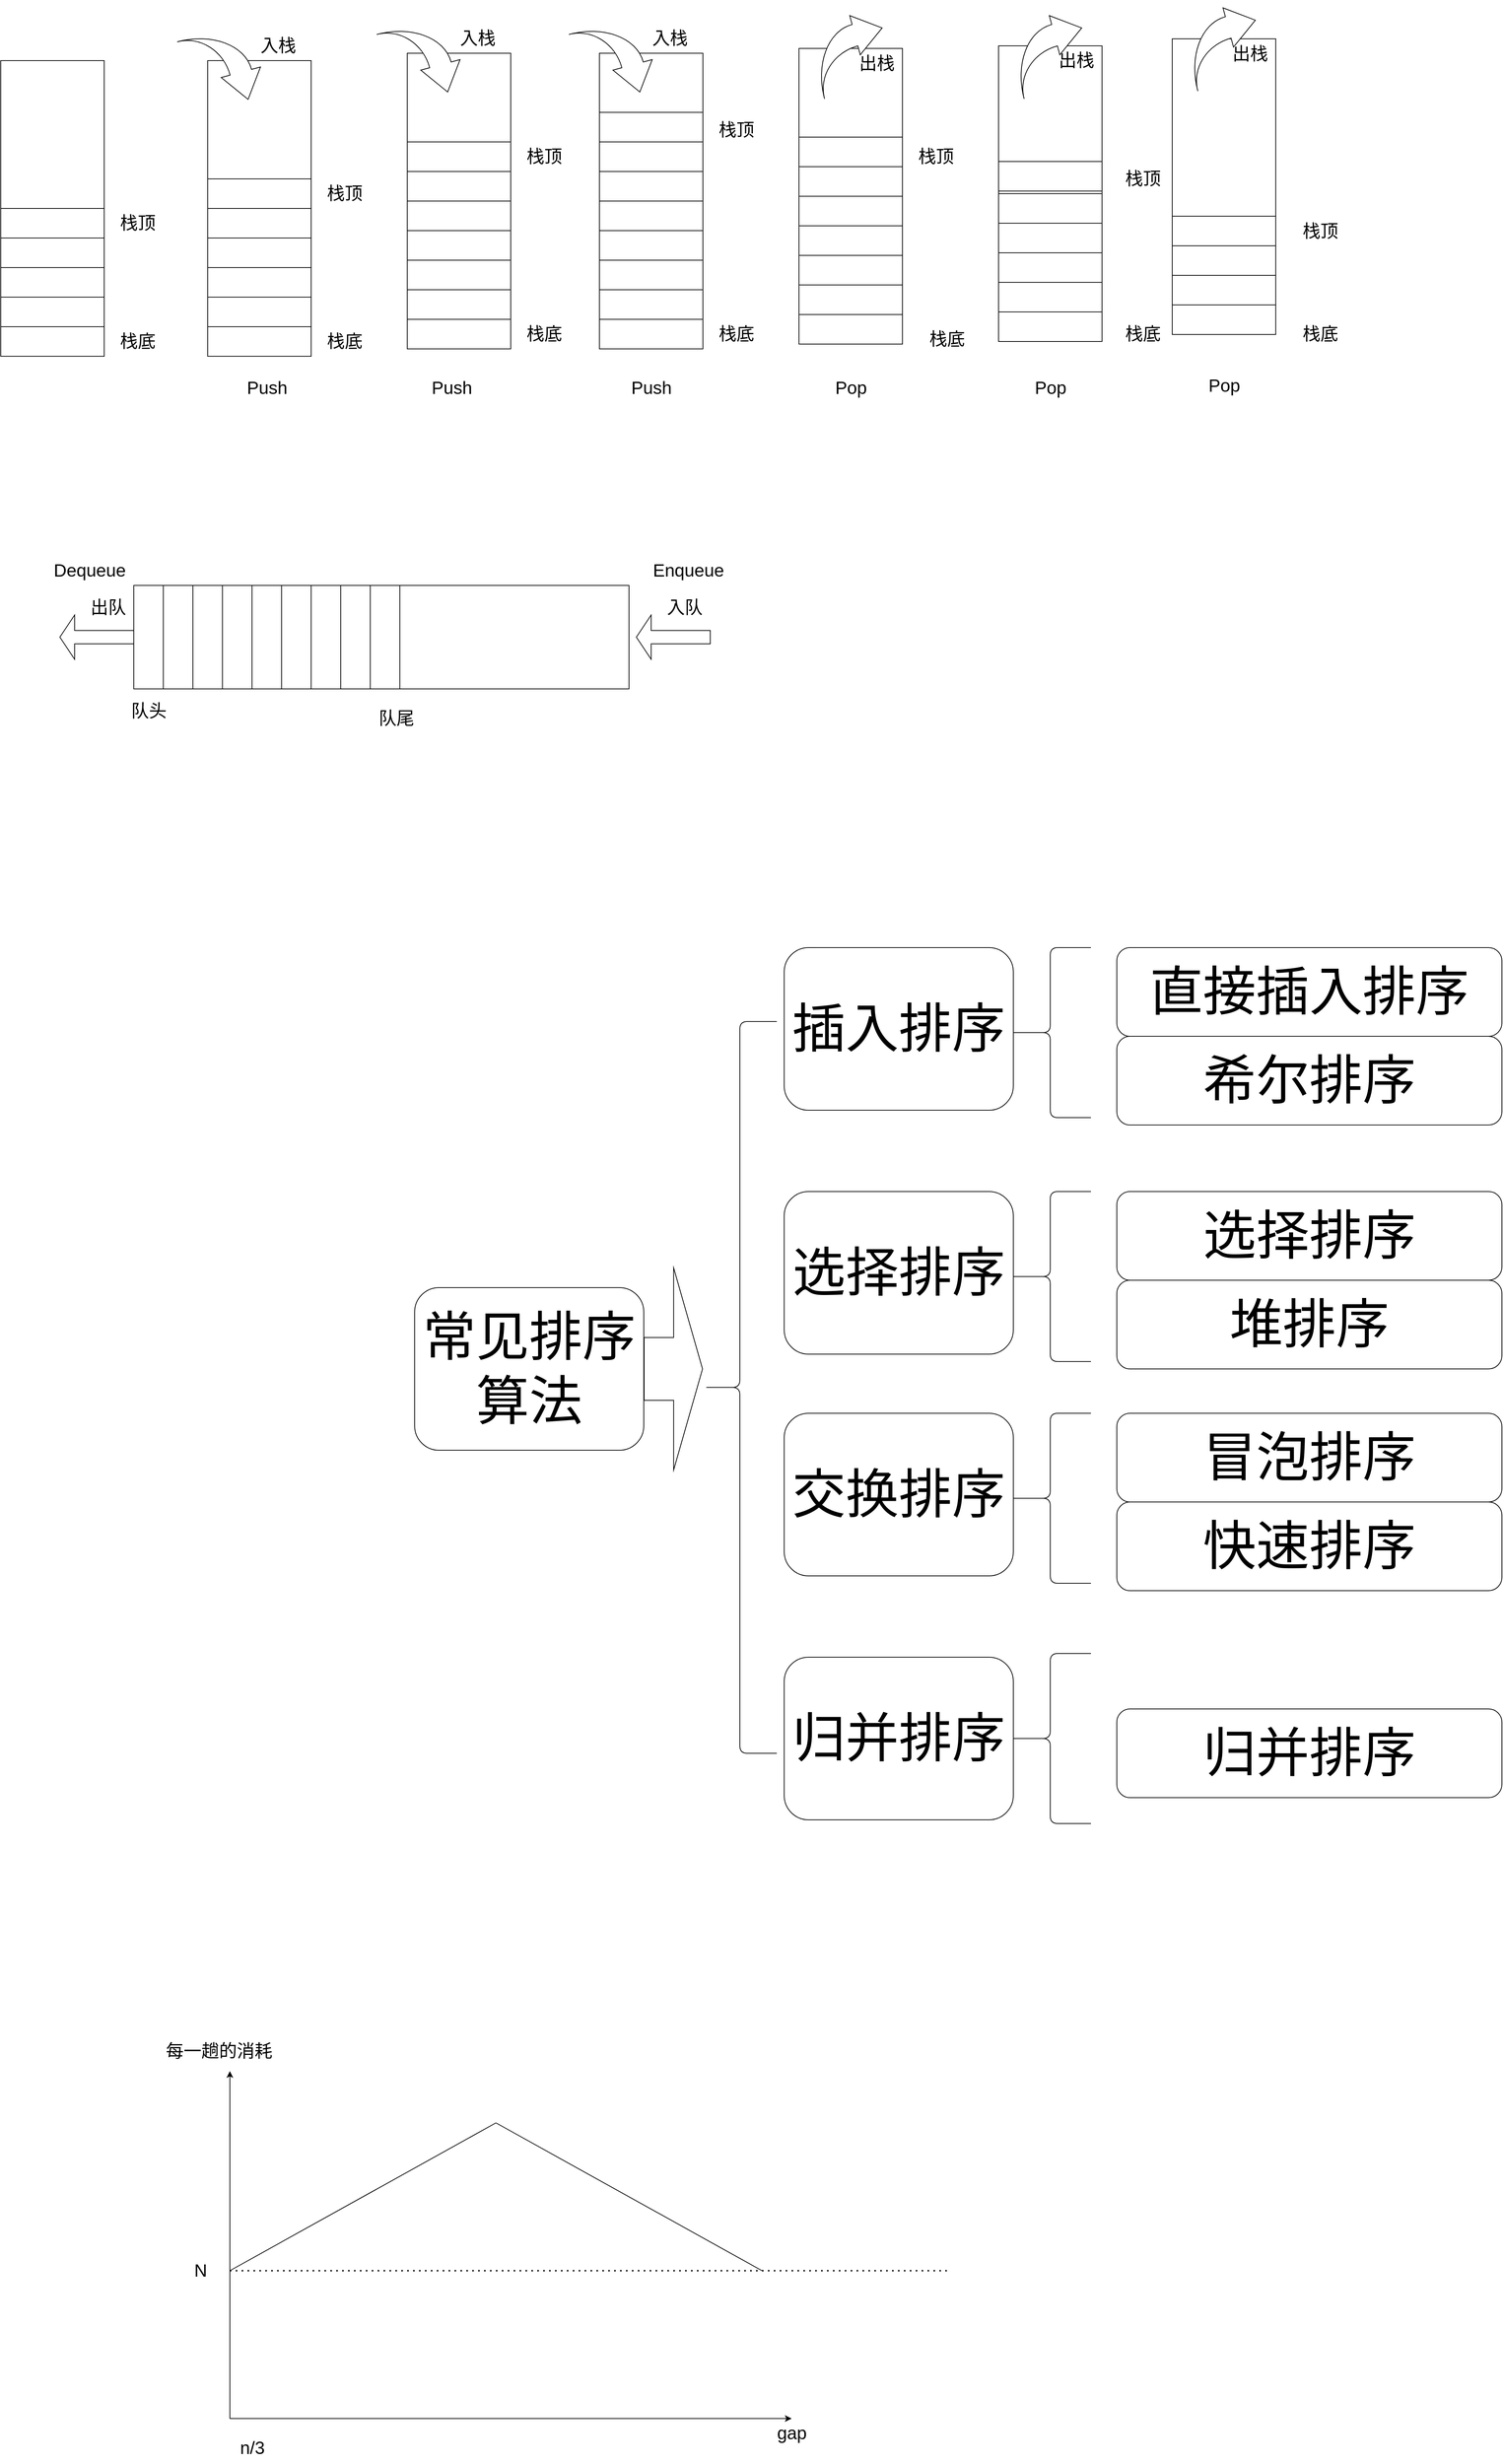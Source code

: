 <mxfile version="24.4.8" type="device">
  <diagram name="第 1 页" id="BZMuGqoI7VH7rGd2U8c3">
    <mxGraphModel dx="1296" dy="953" grid="1" gridSize="10" guides="1" tooltips="1" connect="1" arrows="1" fold="1" page="1" pageScale="1" pageWidth="3300" pageHeight="4681" math="0" shadow="0">
      <root>
        <mxCell id="0" />
        <mxCell id="1" parent="0" />
        <mxCell id="l2PJl8eyPoyv5ziFQWxU-7" value="" style="rounded=0;whiteSpace=wrap;html=1;" parent="1" vertex="1">
          <mxGeometry x="130" y="210" width="140" height="400" as="geometry" />
        </mxCell>
        <mxCell id="l2PJl8eyPoyv5ziFQWxU-8" value="" style="rounded=0;whiteSpace=wrap;html=1;" parent="1" vertex="1">
          <mxGeometry x="130" y="570" width="140" height="40" as="geometry" />
        </mxCell>
        <mxCell id="l2PJl8eyPoyv5ziFQWxU-9" value="" style="rounded=0;whiteSpace=wrap;html=1;" parent="1" vertex="1">
          <mxGeometry x="130" y="490" width="140" height="40" as="geometry" />
        </mxCell>
        <mxCell id="l2PJl8eyPoyv5ziFQWxU-10" value="" style="rounded=0;whiteSpace=wrap;html=1;" parent="1" vertex="1">
          <mxGeometry x="130" y="410" width="140" height="40" as="geometry" />
        </mxCell>
        <mxCell id="l2PJl8eyPoyv5ziFQWxU-12" value="&lt;font style=&quot;font-size: 24px;&quot;&gt;栈底&lt;/font&gt;" style="text;html=1;align=center;verticalAlign=middle;resizable=0;points=[];autosize=1;strokeColor=none;fillColor=none;" parent="1" vertex="1">
          <mxGeometry x="280" y="570" width="70" height="40" as="geometry" />
        </mxCell>
        <mxCell id="l2PJl8eyPoyv5ziFQWxU-13" value="&lt;font style=&quot;font-size: 24px;&quot;&gt;栈顶&lt;/font&gt;" style="text;html=1;align=center;verticalAlign=middle;resizable=0;points=[];autosize=1;strokeColor=none;fillColor=none;" parent="1" vertex="1">
          <mxGeometry x="280" y="410" width="70" height="40" as="geometry" />
        </mxCell>
        <mxCell id="l2PJl8eyPoyv5ziFQWxU-14" value="" style="rounded=0;whiteSpace=wrap;html=1;" parent="1" vertex="1">
          <mxGeometry x="410" y="210" width="140" height="400" as="geometry" />
        </mxCell>
        <mxCell id="l2PJl8eyPoyv5ziFQWxU-15" value="" style="rounded=0;whiteSpace=wrap;html=1;" parent="1" vertex="1">
          <mxGeometry x="410" y="570" width="140" height="40" as="geometry" />
        </mxCell>
        <mxCell id="l2PJl8eyPoyv5ziFQWxU-16" value="" style="rounded=0;whiteSpace=wrap;html=1;" parent="1" vertex="1">
          <mxGeometry x="410" y="490" width="140" height="40" as="geometry" />
        </mxCell>
        <mxCell id="l2PJl8eyPoyv5ziFQWxU-17" value="" style="rounded=0;whiteSpace=wrap;html=1;" parent="1" vertex="1">
          <mxGeometry x="410" y="410" width="140" height="40" as="geometry" />
        </mxCell>
        <mxCell id="l2PJl8eyPoyv5ziFQWxU-19" value="&lt;font style=&quot;font-size: 24px;&quot;&gt;栈底&lt;/font&gt;" style="text;html=1;align=center;verticalAlign=middle;resizable=0;points=[];autosize=1;strokeColor=none;fillColor=none;" parent="1" vertex="1">
          <mxGeometry x="560" y="570" width="70" height="40" as="geometry" />
        </mxCell>
        <mxCell id="l2PJl8eyPoyv5ziFQWxU-20" value="&lt;font style=&quot;font-size: 24px;&quot;&gt;栈顶&lt;/font&gt;" style="text;html=1;align=center;verticalAlign=middle;resizable=0;points=[];autosize=1;strokeColor=none;fillColor=none;" parent="1" vertex="1">
          <mxGeometry x="560" y="370" width="70" height="40" as="geometry" />
        </mxCell>
        <mxCell id="l2PJl8eyPoyv5ziFQWxU-21" value="" style="rounded=0;whiteSpace=wrap;html=1;" parent="1" vertex="1">
          <mxGeometry x="1210" y="193.5" width="140" height="400" as="geometry" />
        </mxCell>
        <mxCell id="l2PJl8eyPoyv5ziFQWxU-22" value="" style="rounded=0;whiteSpace=wrap;html=1;" parent="1" vertex="1">
          <mxGeometry x="1210" y="553.5" width="140" height="40" as="geometry" />
        </mxCell>
        <mxCell id="l2PJl8eyPoyv5ziFQWxU-23" value="" style="rounded=0;whiteSpace=wrap;html=1;" parent="1" vertex="1">
          <mxGeometry x="1210" y="473.5" width="140" height="40" as="geometry" />
        </mxCell>
        <mxCell id="l2PJl8eyPoyv5ziFQWxU-24" value="" style="rounded=0;whiteSpace=wrap;html=1;" parent="1" vertex="1">
          <mxGeometry x="1210" y="393.5" width="140" height="40" as="geometry" />
        </mxCell>
        <mxCell id="l2PJl8eyPoyv5ziFQWxU-26" value="&lt;font style=&quot;font-size: 24px;&quot;&gt;栈底&lt;/font&gt;" style="text;html=1;align=center;verticalAlign=middle;resizable=0;points=[];autosize=1;strokeColor=none;fillColor=none;" parent="1" vertex="1">
          <mxGeometry x="1375" y="566.5" width="70" height="40" as="geometry" />
        </mxCell>
        <mxCell id="l2PJl8eyPoyv5ziFQWxU-27" value="&lt;font style=&quot;font-size: 24px;&quot;&gt;栈顶&lt;/font&gt;" style="text;html=1;align=center;verticalAlign=middle;resizable=0;points=[];autosize=1;strokeColor=none;fillColor=none;" parent="1" vertex="1">
          <mxGeometry x="1360" y="320" width="70" height="40" as="geometry" />
        </mxCell>
        <mxCell id="l2PJl8eyPoyv5ziFQWxU-28" value="" style="rounded=0;whiteSpace=wrap;html=1;" parent="1" vertex="1">
          <mxGeometry x="410" y="370" width="140" height="40" as="geometry" />
        </mxCell>
        <mxCell id="l2PJl8eyPoyv5ziFQWxU-31" value="" style="html=1;shadow=0;dashed=0;align=center;verticalAlign=middle;shape=mxgraph.arrows2.jumpInArrow;dy=15;dx=38;arrowHead=55;rotation=75;" parent="1" vertex="1">
          <mxGeometry x="380" y="170" width="100" height="100" as="geometry" />
        </mxCell>
        <mxCell id="l2PJl8eyPoyv5ziFQWxU-32" value="&lt;font style=&quot;font-size: 24px;&quot;&gt;入栈&lt;/font&gt;" style="text;html=1;align=center;verticalAlign=middle;resizable=0;points=[];autosize=1;strokeColor=none;fillColor=none;" parent="1" vertex="1">
          <mxGeometry x="470" y="170" width="70" height="40" as="geometry" />
        </mxCell>
        <mxCell id="l2PJl8eyPoyv5ziFQWxU-34" value="&lt;font style=&quot;font-size: 24px;&quot;&gt;出栈&lt;/font&gt;" style="text;html=1;align=center;verticalAlign=middle;resizable=0;points=[];autosize=1;strokeColor=none;fillColor=none;" parent="1" vertex="1">
          <mxGeometry x="1280" y="193.5" width="70" height="40" as="geometry" />
        </mxCell>
        <mxCell id="l2PJl8eyPoyv5ziFQWxU-35" value="" style="rounded=0;whiteSpace=wrap;html=1;" parent="1" vertex="1">
          <mxGeometry x="680" y="200" width="140" height="400" as="geometry" />
        </mxCell>
        <mxCell id="l2PJl8eyPoyv5ziFQWxU-36" value="" style="rounded=0;whiteSpace=wrap;html=1;" parent="1" vertex="1">
          <mxGeometry x="680" y="560" width="140" height="40" as="geometry" />
        </mxCell>
        <mxCell id="l2PJl8eyPoyv5ziFQWxU-37" value="" style="rounded=0;whiteSpace=wrap;html=1;" parent="1" vertex="1">
          <mxGeometry x="680" y="480" width="140" height="40" as="geometry" />
        </mxCell>
        <mxCell id="l2PJl8eyPoyv5ziFQWxU-38" value="" style="rounded=0;whiteSpace=wrap;html=1;" parent="1" vertex="1">
          <mxGeometry x="680" y="400" width="140" height="40" as="geometry" />
        </mxCell>
        <mxCell id="l2PJl8eyPoyv5ziFQWxU-39" value="&lt;font style=&quot;font-size: 24px;&quot;&gt;栈底&lt;/font&gt;" style="text;html=1;align=center;verticalAlign=middle;resizable=0;points=[];autosize=1;strokeColor=none;fillColor=none;" parent="1" vertex="1">
          <mxGeometry x="830" y="560" width="70" height="40" as="geometry" />
        </mxCell>
        <mxCell id="l2PJl8eyPoyv5ziFQWxU-40" value="&lt;font style=&quot;font-size: 24px;&quot;&gt;栈顶&lt;/font&gt;" style="text;html=1;align=center;verticalAlign=middle;resizable=0;points=[];autosize=1;strokeColor=none;fillColor=none;" parent="1" vertex="1">
          <mxGeometry x="830" y="320" width="70" height="40" as="geometry" />
        </mxCell>
        <mxCell id="l2PJl8eyPoyv5ziFQWxU-41" value="" style="rounded=0;whiteSpace=wrap;html=1;" parent="1" vertex="1">
          <mxGeometry x="680" y="360" width="140" height="40" as="geometry" />
        </mxCell>
        <mxCell id="l2PJl8eyPoyv5ziFQWxU-42" value="" style="html=1;shadow=0;dashed=0;align=center;verticalAlign=middle;shape=mxgraph.arrows2.jumpInArrow;dy=15;dx=38;arrowHead=55;rotation=75;" parent="1" vertex="1">
          <mxGeometry x="650" y="160" width="100" height="100" as="geometry" />
        </mxCell>
        <mxCell id="l2PJl8eyPoyv5ziFQWxU-43" value="&lt;font style=&quot;font-size: 24px;&quot;&gt;入栈&lt;/font&gt;" style="text;html=1;align=center;verticalAlign=middle;resizable=0;points=[];autosize=1;strokeColor=none;fillColor=none;" parent="1" vertex="1">
          <mxGeometry x="740" y="160" width="70" height="40" as="geometry" />
        </mxCell>
        <mxCell id="l2PJl8eyPoyv5ziFQWxU-44" value="" style="rounded=0;whiteSpace=wrap;html=1;" parent="1" vertex="1">
          <mxGeometry x="940" y="200" width="140" height="400" as="geometry" />
        </mxCell>
        <mxCell id="l2PJl8eyPoyv5ziFQWxU-45" value="" style="rounded=0;whiteSpace=wrap;html=1;" parent="1" vertex="1">
          <mxGeometry x="940" y="560" width="140" height="40" as="geometry" />
        </mxCell>
        <mxCell id="l2PJl8eyPoyv5ziFQWxU-46" value="" style="rounded=0;whiteSpace=wrap;html=1;" parent="1" vertex="1">
          <mxGeometry x="940" y="480" width="140" height="40" as="geometry" />
        </mxCell>
        <mxCell id="l2PJl8eyPoyv5ziFQWxU-47" value="" style="rounded=0;whiteSpace=wrap;html=1;" parent="1" vertex="1">
          <mxGeometry x="940" y="400" width="140" height="40" as="geometry" />
        </mxCell>
        <mxCell id="l2PJl8eyPoyv5ziFQWxU-48" value="&lt;font style=&quot;font-size: 24px;&quot;&gt;栈底&lt;/font&gt;" style="text;html=1;align=center;verticalAlign=middle;resizable=0;points=[];autosize=1;strokeColor=none;fillColor=none;" parent="1" vertex="1">
          <mxGeometry x="1090" y="560" width="70" height="40" as="geometry" />
        </mxCell>
        <mxCell id="l2PJl8eyPoyv5ziFQWxU-49" value="&lt;font style=&quot;font-size: 24px;&quot;&gt;栈顶&lt;/font&gt;" style="text;html=1;align=center;verticalAlign=middle;resizable=0;points=[];autosize=1;strokeColor=none;fillColor=none;" parent="1" vertex="1">
          <mxGeometry x="1090" y="283.5" width="70" height="40" as="geometry" />
        </mxCell>
        <mxCell id="l2PJl8eyPoyv5ziFQWxU-50" value="" style="rounded=0;whiteSpace=wrap;html=1;" parent="1" vertex="1">
          <mxGeometry x="940" y="360" width="140" height="40" as="geometry" />
        </mxCell>
        <mxCell id="l2PJl8eyPoyv5ziFQWxU-51" value="" style="html=1;shadow=0;dashed=0;align=center;verticalAlign=middle;shape=mxgraph.arrows2.jumpInArrow;dy=15;dx=38;arrowHead=55;rotation=75;" parent="1" vertex="1">
          <mxGeometry x="910" y="160" width="100" height="100" as="geometry" />
        </mxCell>
        <mxCell id="l2PJl8eyPoyv5ziFQWxU-52" value="&lt;font style=&quot;font-size: 24px;&quot;&gt;入栈&lt;/font&gt;" style="text;html=1;align=center;verticalAlign=middle;resizable=0;points=[];autosize=1;strokeColor=none;fillColor=none;" parent="1" vertex="1">
          <mxGeometry x="1000" y="160" width="70" height="40" as="geometry" />
        </mxCell>
        <mxCell id="l2PJl8eyPoyv5ziFQWxU-53" value="" style="rounded=0;whiteSpace=wrap;html=1;" parent="1" vertex="1">
          <mxGeometry x="680" y="320" width="140" height="40" as="geometry" />
        </mxCell>
        <mxCell id="l2PJl8eyPoyv5ziFQWxU-54" value="" style="rounded=0;whiteSpace=wrap;html=1;" parent="1" vertex="1">
          <mxGeometry x="940" y="320" width="140" height="40" as="geometry" />
        </mxCell>
        <mxCell id="l2PJl8eyPoyv5ziFQWxU-55" value="" style="rounded=0;whiteSpace=wrap;html=1;" parent="1" vertex="1">
          <mxGeometry x="940" y="280" width="140" height="40" as="geometry" />
        </mxCell>
        <mxCell id="l2PJl8eyPoyv5ziFQWxU-56" value="" style="rounded=0;whiteSpace=wrap;html=1;" parent="1" vertex="1">
          <mxGeometry x="1480" y="190" width="140" height="400" as="geometry" />
        </mxCell>
        <mxCell id="l2PJl8eyPoyv5ziFQWxU-57" value="" style="rounded=0;whiteSpace=wrap;html=1;" parent="1" vertex="1">
          <mxGeometry x="1480" y="550" width="140" height="40" as="geometry" />
        </mxCell>
        <mxCell id="l2PJl8eyPoyv5ziFQWxU-58" value="" style="rounded=0;whiteSpace=wrap;html=1;" parent="1" vertex="1">
          <mxGeometry x="1480" y="470" width="140" height="40" as="geometry" />
        </mxCell>
        <mxCell id="l2PJl8eyPoyv5ziFQWxU-59" value="" style="rounded=0;whiteSpace=wrap;html=1;" parent="1" vertex="1">
          <mxGeometry x="1480" y="390" width="140" height="40" as="geometry" />
        </mxCell>
        <mxCell id="l2PJl8eyPoyv5ziFQWxU-60" value="&lt;font style=&quot;font-size: 24px;&quot;&gt;栈底&lt;/font&gt;" style="text;html=1;align=center;verticalAlign=middle;resizable=0;points=[];autosize=1;strokeColor=none;fillColor=none;" parent="1" vertex="1">
          <mxGeometry x="1640" y="560" width="70" height="40" as="geometry" />
        </mxCell>
        <mxCell id="l2PJl8eyPoyv5ziFQWxU-61" value="&lt;font style=&quot;font-size: 24px;&quot;&gt;栈顶&lt;/font&gt;" style="text;html=1;align=center;verticalAlign=middle;resizable=0;points=[];autosize=1;strokeColor=none;fillColor=none;" parent="1" vertex="1">
          <mxGeometry x="1640" y="350" width="70" height="40" as="geometry" />
        </mxCell>
        <mxCell id="l2PJl8eyPoyv5ziFQWxU-62" value="&lt;font style=&quot;font-size: 24px;&quot;&gt;出栈&lt;/font&gt;" style="text;html=1;align=center;verticalAlign=middle;resizable=0;points=[];autosize=1;strokeColor=none;fillColor=none;" parent="1" vertex="1">
          <mxGeometry x="1550" y="190" width="70" height="40" as="geometry" />
        </mxCell>
        <mxCell id="l2PJl8eyPoyv5ziFQWxU-63" value="" style="rounded=0;whiteSpace=wrap;html=1;" parent="1" vertex="1">
          <mxGeometry x="1715" y="180.5" width="140" height="400" as="geometry" />
        </mxCell>
        <mxCell id="l2PJl8eyPoyv5ziFQWxU-64" value="" style="rounded=0;whiteSpace=wrap;html=1;" parent="1" vertex="1">
          <mxGeometry x="1715" y="540.5" width="140" height="40" as="geometry" />
        </mxCell>
        <mxCell id="l2PJl8eyPoyv5ziFQWxU-65" value="" style="rounded=0;whiteSpace=wrap;html=1;" parent="1" vertex="1">
          <mxGeometry x="1715" y="460.5" width="140" height="40" as="geometry" />
        </mxCell>
        <mxCell id="l2PJl8eyPoyv5ziFQWxU-67" value="&lt;font style=&quot;font-size: 24px;&quot;&gt;栈底&lt;/font&gt;" style="text;html=1;align=center;verticalAlign=middle;resizable=0;points=[];autosize=1;strokeColor=none;fillColor=none;" parent="1" vertex="1">
          <mxGeometry x="1880" y="560" width="70" height="40" as="geometry" />
        </mxCell>
        <mxCell id="l2PJl8eyPoyv5ziFQWxU-68" value="&lt;font style=&quot;font-size: 24px;&quot;&gt;栈顶&lt;/font&gt;" style="text;html=1;align=center;verticalAlign=middle;resizable=0;points=[];autosize=1;strokeColor=none;fillColor=none;" parent="1" vertex="1">
          <mxGeometry x="1880" y="420.5" width="70" height="40" as="geometry" />
        </mxCell>
        <mxCell id="l2PJl8eyPoyv5ziFQWxU-69" value="&lt;font style=&quot;font-size: 24px;&quot;&gt;出栈&lt;/font&gt;" style="text;html=1;align=center;verticalAlign=middle;resizable=0;points=[];autosize=1;strokeColor=none;fillColor=none;" parent="1" vertex="1">
          <mxGeometry x="1785" y="180.5" width="70" height="40" as="geometry" />
        </mxCell>
        <mxCell id="l2PJl8eyPoyv5ziFQWxU-70" value="" style="html=1;shadow=0;dashed=0;align=center;verticalAlign=middle;shape=mxgraph.arrows2.jumpInArrow;dy=15;dx=38;arrowHead=55;rotation=-15;" parent="1" vertex="1">
          <mxGeometry x="1230" y="150.5" width="100" height="100" as="geometry" />
        </mxCell>
        <mxCell id="l2PJl8eyPoyv5ziFQWxU-71" value="" style="rounded=0;whiteSpace=wrap;html=1;" parent="1" vertex="1">
          <mxGeometry x="1210" y="353.5" width="140" height="40" as="geometry" />
        </mxCell>
        <mxCell id="l2PJl8eyPoyv5ziFQWxU-72" value="" style="rounded=0;whiteSpace=wrap;html=1;" parent="1" vertex="1">
          <mxGeometry x="1210" y="313.5" width="140" height="40" as="geometry" />
        </mxCell>
        <mxCell id="l2PJl8eyPoyv5ziFQWxU-73" value="" style="rounded=0;whiteSpace=wrap;html=1;" parent="1" vertex="1">
          <mxGeometry x="1480" y="346.5" width="140" height="40" as="geometry" />
        </mxCell>
        <mxCell id="l2PJl8eyPoyv5ziFQWxU-74" value="" style="rounded=0;whiteSpace=wrap;html=1;" parent="1" vertex="1">
          <mxGeometry x="1715" y="420.5" width="140" height="40" as="geometry" />
        </mxCell>
        <mxCell id="l2PJl8eyPoyv5ziFQWxU-75" value="&lt;font style=&quot;font-size: 24px;&quot;&gt;Push&lt;/font&gt;" style="text;html=1;align=center;verticalAlign=middle;resizable=0;points=[];autosize=1;strokeColor=none;fillColor=none;" parent="1" vertex="1">
          <mxGeometry x="700" y="633" width="80" height="40" as="geometry" />
        </mxCell>
        <mxCell id="l2PJl8eyPoyv5ziFQWxU-76" value="&lt;font style=&quot;font-size: 24px;&quot;&gt;Pop&lt;/font&gt;" style="text;html=1;align=center;verticalAlign=middle;resizable=0;points=[];autosize=1;strokeColor=none;fillColor=none;" parent="1" vertex="1">
          <mxGeometry x="1245" y="633" width="70" height="40" as="geometry" />
        </mxCell>
        <mxCell id="l2PJl8eyPoyv5ziFQWxU-77" value="&lt;font style=&quot;font-size: 24px;&quot;&gt;Push&lt;/font&gt;" style="text;html=1;align=center;verticalAlign=middle;resizable=0;points=[];autosize=1;strokeColor=none;fillColor=none;" parent="1" vertex="1">
          <mxGeometry x="970" y="633" width="80" height="40" as="geometry" />
        </mxCell>
        <mxCell id="l2PJl8eyPoyv5ziFQWxU-78" value="&lt;font style=&quot;font-size: 24px;&quot;&gt;Push&lt;/font&gt;" style="text;html=1;align=center;verticalAlign=middle;resizable=0;points=[];autosize=1;strokeColor=none;fillColor=none;" parent="1" vertex="1">
          <mxGeometry x="450" y="633" width="80" height="40" as="geometry" />
        </mxCell>
        <mxCell id="l2PJl8eyPoyv5ziFQWxU-79" value="&lt;font style=&quot;font-size: 24px;&quot;&gt;Pop&lt;/font&gt;" style="text;html=1;align=center;verticalAlign=middle;resizable=0;points=[];autosize=1;strokeColor=none;fillColor=none;" parent="1" vertex="1">
          <mxGeometry x="1515" y="633" width="70" height="40" as="geometry" />
        </mxCell>
        <mxCell id="l2PJl8eyPoyv5ziFQWxU-80" value="&lt;font style=&quot;font-size: 24px;&quot;&gt;Pop&lt;/font&gt;" style="text;html=1;align=center;verticalAlign=middle;resizable=0;points=[];autosize=1;strokeColor=none;fillColor=none;" parent="1" vertex="1">
          <mxGeometry x="1750" y="630" width="70" height="40" as="geometry" />
        </mxCell>
        <mxCell id="l2PJl8eyPoyv5ziFQWxU-81" value="" style="html=1;shadow=0;dashed=0;align=center;verticalAlign=middle;shape=mxgraph.arrows2.jumpInArrow;dy=15;dx=38;arrowHead=55;rotation=-15;" parent="1" vertex="1">
          <mxGeometry x="1500" y="150.5" width="100" height="100" as="geometry" />
        </mxCell>
        <mxCell id="l2PJl8eyPoyv5ziFQWxU-83" value="" style="html=1;shadow=0;dashed=0;align=center;verticalAlign=middle;shape=mxgraph.arrows2.jumpInArrow;dy=15;dx=38;arrowHead=55;rotation=-15;" parent="1" vertex="1">
          <mxGeometry x="1735" y="140" width="100" height="100" as="geometry" />
        </mxCell>
        <mxCell id="l2PJl8eyPoyv5ziFQWxU-84" value="" style="rounded=0;whiteSpace=wrap;html=1;" parent="1" vertex="1">
          <mxGeometry x="310" y="920" width="670" height="140" as="geometry" />
        </mxCell>
        <mxCell id="l2PJl8eyPoyv5ziFQWxU-85" value="" style="rounded=0;whiteSpace=wrap;html=1;" parent="1" vertex="1">
          <mxGeometry x="310" y="920" width="40" height="140" as="geometry" />
        </mxCell>
        <mxCell id="l2PJl8eyPoyv5ziFQWxU-86" value="" style="rounded=0;whiteSpace=wrap;html=1;" parent="1" vertex="1">
          <mxGeometry x="390" y="920" width="40" height="140" as="geometry" />
        </mxCell>
        <mxCell id="l2PJl8eyPoyv5ziFQWxU-87" value="" style="rounded=0;whiteSpace=wrap;html=1;" parent="1" vertex="1">
          <mxGeometry x="470" y="920" width="40" height="140" as="geometry" />
        </mxCell>
        <mxCell id="l2PJl8eyPoyv5ziFQWxU-88" value="" style="rounded=0;whiteSpace=wrap;html=1;" parent="1" vertex="1">
          <mxGeometry x="550" y="920" width="40" height="140" as="geometry" />
        </mxCell>
        <mxCell id="l2PJl8eyPoyv5ziFQWxU-90" value="" style="shape=singleArrow;direction=west;whiteSpace=wrap;html=1;" parent="1" vertex="1">
          <mxGeometry x="990" y="960" width="100" height="60" as="geometry" />
        </mxCell>
        <mxCell id="l2PJl8eyPoyv5ziFQWxU-91" value="" style="shape=singleArrow;direction=west;whiteSpace=wrap;html=1;" parent="1" vertex="1">
          <mxGeometry x="210" y="960" width="100" height="60" as="geometry" />
        </mxCell>
        <mxCell id="l2PJl8eyPoyv5ziFQWxU-92" value="&lt;span style=&quot;font-size: 24px;&quot;&gt;出队&lt;/span&gt;" style="text;html=1;align=center;verticalAlign=middle;resizable=0;points=[];autosize=1;strokeColor=none;fillColor=none;" parent="1" vertex="1">
          <mxGeometry x="240" y="930" width="70" height="40" as="geometry" />
        </mxCell>
        <mxCell id="l2PJl8eyPoyv5ziFQWxU-93" value="&lt;span style=&quot;font-size: 24px;&quot;&gt;入队&lt;/span&gt;" style="text;html=1;align=center;verticalAlign=middle;resizable=0;points=[];autosize=1;strokeColor=none;fillColor=none;" parent="1" vertex="1">
          <mxGeometry x="1020" y="930" width="70" height="40" as="geometry" />
        </mxCell>
        <mxCell id="l2PJl8eyPoyv5ziFQWxU-94" value="&lt;font style=&quot;font-size: 24px;&quot;&gt;Dequeue&lt;/font&gt;" style="text;html=1;align=center;verticalAlign=middle;resizable=0;points=[];autosize=1;strokeColor=none;fillColor=none;" parent="1" vertex="1">
          <mxGeometry x="190" y="880" width="120" height="40" as="geometry" />
        </mxCell>
        <mxCell id="l2PJl8eyPoyv5ziFQWxU-95" value="&lt;font style=&quot;font-size: 24px;&quot;&gt;Enqueue&lt;/font&gt;" style="text;html=1;align=center;verticalAlign=middle;resizable=0;points=[];autosize=1;strokeColor=none;fillColor=none;" parent="1" vertex="1">
          <mxGeometry x="1000" y="880" width="120" height="40" as="geometry" />
        </mxCell>
        <mxCell id="l2PJl8eyPoyv5ziFQWxU-96" value="&lt;font style=&quot;font-size: 24px;&quot;&gt;队头&lt;/font&gt;" style="text;html=1;align=center;verticalAlign=middle;resizable=0;points=[];autosize=1;strokeColor=none;fillColor=none;" parent="1" vertex="1">
          <mxGeometry x="295" y="1070" width="70" height="40" as="geometry" />
        </mxCell>
        <mxCell id="l2PJl8eyPoyv5ziFQWxU-97" value="&lt;span style=&quot;font-size: 24px;&quot;&gt;队尾&lt;/span&gt;" style="text;html=1;align=center;verticalAlign=middle;resizable=0;points=[];autosize=1;strokeColor=none;fillColor=none;" parent="1" vertex="1">
          <mxGeometry x="630" y="1080" width="70" height="40" as="geometry" />
        </mxCell>
        <mxCell id="l2PJl8eyPoyv5ziFQWxU-98" value="" style="rounded=0;whiteSpace=wrap;html=1;" parent="1" vertex="1">
          <mxGeometry x="630" y="920" width="40" height="140" as="geometry" />
        </mxCell>
        <mxCell id="W7hrU0J_Vzg8qqgI8a6c-1" value="&lt;span style=&quot;font-size: 72px;&quot;&gt;常见排序算法&lt;/span&gt;" style="rounded=1;whiteSpace=wrap;html=1;" parent="1" vertex="1">
          <mxGeometry x="690" y="1870" width="310" height="220" as="geometry" />
        </mxCell>
        <mxCell id="W7hrU0J_Vzg8qqgI8a6c-3" value="&lt;span style=&quot;font-size: 72px;&quot;&gt;插入排序&lt;/span&gt;" style="rounded=1;whiteSpace=wrap;html=1;" parent="1" vertex="1">
          <mxGeometry x="1190" y="1410" width="310" height="220" as="geometry" />
        </mxCell>
        <mxCell id="W7hrU0J_Vzg8qqgI8a6c-4" value="&lt;span style=&quot;font-size: 72px;&quot;&gt;选择排序&lt;/span&gt;" style="rounded=1;whiteSpace=wrap;html=1;" parent="1" vertex="1">
          <mxGeometry x="1190" y="1740" width="310" height="220" as="geometry" />
        </mxCell>
        <mxCell id="W7hrU0J_Vzg8qqgI8a6c-5" value="&lt;span style=&quot;font-size: 72px;&quot;&gt;交换排序&lt;/span&gt;&lt;span style=&quot;color: rgba(0, 0, 0, 0); font-family: monospace; font-size: 0px; text-align: start; text-wrap: nowrap;&quot;&gt;%3CmxGraphModel%3E%3Croot%3E%3CmxCell%20id%3D%220%22%2F%3E%3CmxCell%20id%3D%221%22%20parent%3D%220%22%2F%3E%3CmxCell%20id%3D%222%22%20value%3D%22%26lt%3Bspan%20style%3D%26quot%3Bfont-size%3A%2072px%3B%26quot%3B%26gt%3B%E5%B8%B8%E8%A7%81%E6%8E%92%E5%BA%8F%E7%AE%97%E6%B3%95%26lt%3B%2Fspan%26gt%3B%22%20style%3D%22rounded%3D1%3BwhiteSpace%3Dwrap%3Bhtml%3D1%3B%22%20vertex%3D%221%22%20parent%3D%221%22%3E%3CmxGeometry%20x%3D%22690%22%20y%3D%221730%22%20width%3D%22310%22%20height%3D%22220%22%20as%3D%22geometry%22%2F%3E%3C%2FmxCell%3E%3C%2Froot%3E%3C%2FmxGraphModel%3E&lt;/span&gt;" style="rounded=1;whiteSpace=wrap;html=1;" parent="1" vertex="1">
          <mxGeometry x="1190" y="2040" width="310" height="220" as="geometry" />
        </mxCell>
        <mxCell id="W7hrU0J_Vzg8qqgI8a6c-6" value="&lt;span style=&quot;font-size: 72px;&quot;&gt;归并排序&lt;/span&gt;" style="rounded=1;whiteSpace=wrap;html=1;" parent="1" vertex="1">
          <mxGeometry x="1190" y="2370" width="310" height="220" as="geometry" />
        </mxCell>
        <mxCell id="W7hrU0J_Vzg8qqgI8a6c-8" value="&lt;span style=&quot;font-size: 72px;&quot;&gt;直接插入排序&lt;/span&gt;" style="rounded=1;whiteSpace=wrap;html=1;" parent="1" vertex="1">
          <mxGeometry x="1640" y="1410" width="521" height="120" as="geometry" />
        </mxCell>
        <mxCell id="W7hrU0J_Vzg8qqgI8a6c-9" value="&lt;span style=&quot;font-size: 72px;&quot;&gt;希尔排序&lt;/span&gt;" style="rounded=1;whiteSpace=wrap;html=1;" parent="1" vertex="1">
          <mxGeometry x="1640" y="1530" width="521" height="120" as="geometry" />
        </mxCell>
        <mxCell id="W7hrU0J_Vzg8qqgI8a6c-10" value="&lt;span style=&quot;font-size: 72px;&quot;&gt;选择排序&lt;/span&gt;" style="rounded=1;whiteSpace=wrap;html=1;" parent="1" vertex="1">
          <mxGeometry x="1640" y="1740" width="521" height="120" as="geometry" />
        </mxCell>
        <mxCell id="W7hrU0J_Vzg8qqgI8a6c-11" value="&lt;span style=&quot;font-size: 72px;&quot;&gt;冒泡排序&lt;/span&gt;" style="rounded=1;whiteSpace=wrap;html=1;" parent="1" vertex="1">
          <mxGeometry x="1640" y="2040" width="521" height="120" as="geometry" />
        </mxCell>
        <mxCell id="W7hrU0J_Vzg8qqgI8a6c-12" value="&lt;span style=&quot;font-size: 72px;&quot;&gt;快速排序&lt;/span&gt;" style="rounded=1;whiteSpace=wrap;html=1;" parent="1" vertex="1">
          <mxGeometry x="1640" y="2160" width="521" height="120" as="geometry" />
        </mxCell>
        <mxCell id="W7hrU0J_Vzg8qqgI8a6c-13" value="&lt;span style=&quot;font-size: 72px;&quot;&gt;归并排序&lt;/span&gt;" style="rounded=1;whiteSpace=wrap;html=1;" parent="1" vertex="1">
          <mxGeometry x="1640" y="2440" width="521" height="120" as="geometry" />
        </mxCell>
        <mxCell id="W7hrU0J_Vzg8qqgI8a6c-14" value="&lt;span style=&quot;font-size: 72px;&quot;&gt;堆排序&lt;/span&gt;" style="rounded=1;whiteSpace=wrap;html=1;" parent="1" vertex="1">
          <mxGeometry x="1640" y="1860" width="521" height="120" as="geometry" />
        </mxCell>
        <mxCell id="W7hrU0J_Vzg8qqgI8a6c-15" value="" style="shape=flexArrow;endArrow=classic;html=1;rounded=0;exitX=1;exitY=0.5;exitDx=0;exitDy=0;width=85;endSize=12.7;endWidth=187.5;" parent="1" source="W7hrU0J_Vzg8qqgI8a6c-1" edge="1">
          <mxGeometry width="50" height="50" relative="1" as="geometry">
            <mxPoint x="1100" y="2290" as="sourcePoint" />
            <mxPoint x="1080" y="1980" as="targetPoint" />
          </mxGeometry>
        </mxCell>
        <mxCell id="W7hrU0J_Vzg8qqgI8a6c-16" value="" style="shape=curlyBracket;whiteSpace=wrap;html=1;rounded=1;labelPosition=left;verticalLabelPosition=middle;align=right;verticalAlign=middle;size=0.5;" parent="1" vertex="1">
          <mxGeometry x="1080" y="1510" width="100" height="990" as="geometry" />
        </mxCell>
        <mxCell id="W7hrU0J_Vzg8qqgI8a6c-18" value="" style="shape=curlyBracket;whiteSpace=wrap;html=1;rounded=1;labelPosition=left;verticalLabelPosition=middle;align=right;verticalAlign=middle;size=0.5;" parent="1" vertex="1">
          <mxGeometry x="1495" y="1410" width="110" height="230" as="geometry" />
        </mxCell>
        <mxCell id="W7hrU0J_Vzg8qqgI8a6c-19" value="" style="shape=curlyBracket;whiteSpace=wrap;html=1;rounded=1;labelPosition=left;verticalLabelPosition=middle;align=right;verticalAlign=middle;size=0.5;" parent="1" vertex="1">
          <mxGeometry x="1495" y="1740" width="110" height="230" as="geometry" />
        </mxCell>
        <mxCell id="W7hrU0J_Vzg8qqgI8a6c-20" value="" style="shape=curlyBracket;whiteSpace=wrap;html=1;rounded=1;labelPosition=left;verticalLabelPosition=middle;align=right;verticalAlign=middle;size=0.5;" parent="1" vertex="1">
          <mxGeometry x="1495" y="2040" width="110" height="230" as="geometry" />
        </mxCell>
        <mxCell id="W7hrU0J_Vzg8qqgI8a6c-21" value="" style="shape=curlyBracket;whiteSpace=wrap;html=1;rounded=1;labelPosition=left;verticalLabelPosition=middle;align=right;verticalAlign=middle;size=0.5;" parent="1" vertex="1">
          <mxGeometry x="1495" y="2365" width="110" height="230" as="geometry" />
        </mxCell>
        <mxCell id="1Zp34OtebiAQq8noYUA0-1" value="" style="endArrow=classic;html=1;rounded=0;" edge="1" parent="1">
          <mxGeometry width="50" height="50" relative="1" as="geometry">
            <mxPoint x="440" y="3400" as="sourcePoint" />
            <mxPoint x="1200" y="3400" as="targetPoint" />
          </mxGeometry>
        </mxCell>
        <mxCell id="1Zp34OtebiAQq8noYUA0-2" value="" style="endArrow=classic;html=1;rounded=0;" edge="1" parent="1">
          <mxGeometry width="50" height="50" relative="1" as="geometry">
            <mxPoint x="440" y="3400" as="sourcePoint" />
            <mxPoint x="440" y="2930" as="targetPoint" />
          </mxGeometry>
        </mxCell>
        <mxCell id="1Zp34OtebiAQq8noYUA0-3" value="" style="endArrow=none;html=1;rounded=0;" edge="1" parent="1">
          <mxGeometry width="50" height="50" relative="1" as="geometry">
            <mxPoint x="440" y="3200" as="sourcePoint" />
            <mxPoint x="800" y="3000" as="targetPoint" />
          </mxGeometry>
        </mxCell>
        <mxCell id="1Zp34OtebiAQq8noYUA0-4" value="" style="endArrow=none;html=1;rounded=0;" edge="1" parent="1">
          <mxGeometry width="50" height="50" relative="1" as="geometry">
            <mxPoint x="800" y="3000" as="sourcePoint" />
            <mxPoint x="1160" y="3200" as="targetPoint" />
          </mxGeometry>
        </mxCell>
        <mxCell id="1Zp34OtebiAQq8noYUA0-5" value="&lt;font style=&quot;font-size: 24px;&quot;&gt;N&lt;/font&gt;" style="text;html=1;align=center;verticalAlign=middle;resizable=0;points=[];autosize=1;strokeColor=none;fillColor=none;" vertex="1" parent="1">
          <mxGeometry x="380" y="3180" width="40" height="40" as="geometry" />
        </mxCell>
        <mxCell id="1Zp34OtebiAQq8noYUA0-6" value="&lt;font style=&quot;font-size: 24px;&quot;&gt;每一趟的消耗&lt;/font&gt;" style="text;html=1;align=center;verticalAlign=middle;resizable=0;points=[];autosize=1;strokeColor=none;fillColor=none;" vertex="1" parent="1">
          <mxGeometry x="340" y="2883" width="170" height="40" as="geometry" />
        </mxCell>
        <mxCell id="1Zp34OtebiAQq8noYUA0-7" value="&lt;font style=&quot;font-size: 24px;&quot;&gt;gap&lt;/font&gt;" style="text;html=1;align=center;verticalAlign=middle;resizable=0;points=[];autosize=1;strokeColor=none;fillColor=none;" vertex="1" parent="1">
          <mxGeometry x="1170" y="3400" width="60" height="40" as="geometry" />
        </mxCell>
        <mxCell id="1Zp34OtebiAQq8noYUA0-9" value="&lt;font style=&quot;font-size: 24px;&quot;&gt;n/3&lt;/font&gt;" style="text;html=1;align=center;verticalAlign=middle;resizable=0;points=[];autosize=1;strokeColor=none;fillColor=none;" vertex="1" parent="1">
          <mxGeometry x="440" y="3420" width="60" height="40" as="geometry" />
        </mxCell>
        <mxCell id="1Zp34OtebiAQq8noYUA0-10" value="" style="endArrow=none;dashed=1;html=1;dashPattern=1 3;strokeWidth=2;rounded=0;" edge="1" parent="1">
          <mxGeometry width="50" height="50" relative="1" as="geometry">
            <mxPoint x="440" y="3200" as="sourcePoint" />
            <mxPoint x="1410" y="3200" as="targetPoint" />
          </mxGeometry>
        </mxCell>
      </root>
    </mxGraphModel>
  </diagram>
</mxfile>
